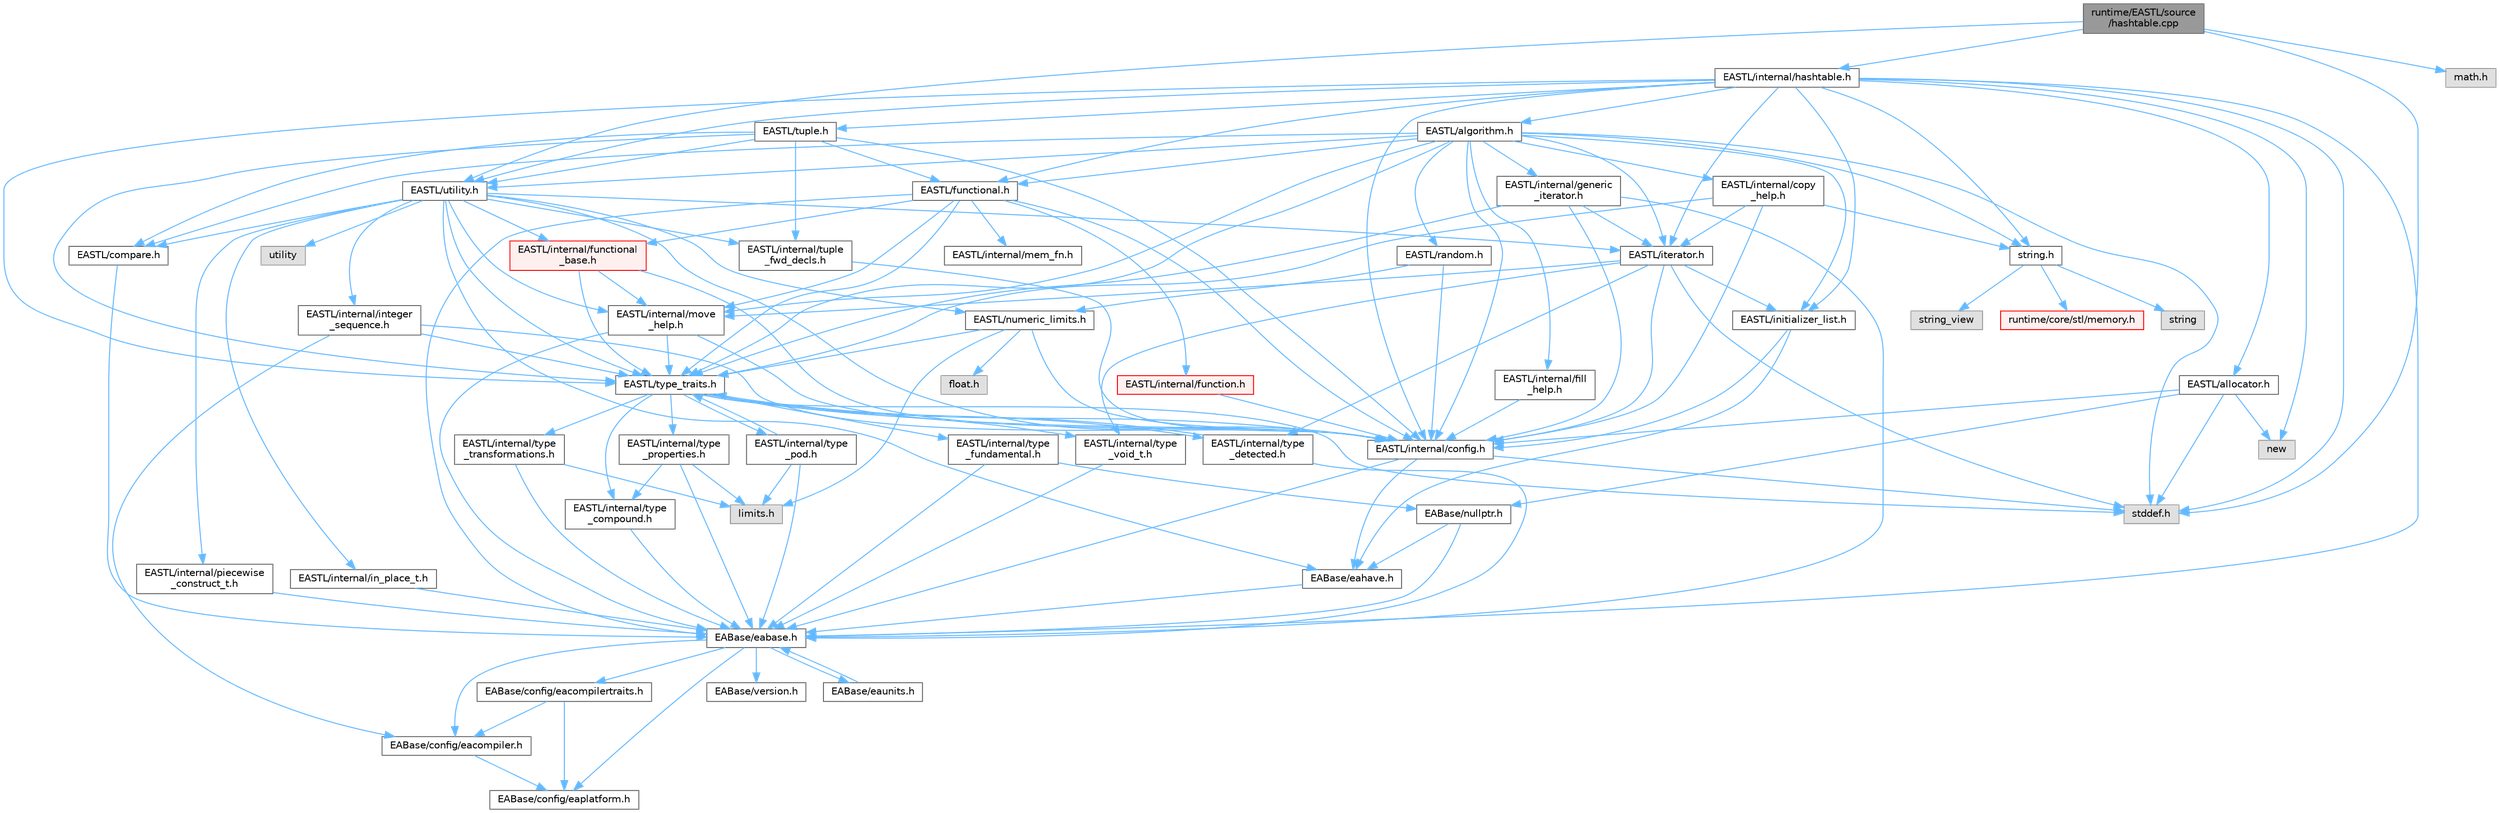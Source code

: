 digraph "runtime/EASTL/source/hashtable.cpp"
{
 // LATEX_PDF_SIZE
  bgcolor="transparent";
  edge [fontname=Helvetica,fontsize=10,labelfontname=Helvetica,labelfontsize=10];
  node [fontname=Helvetica,fontsize=10,shape=box,height=0.2,width=0.4];
  Node1 [id="Node000001",label="runtime/EASTL/source\l/hashtable.cpp",height=0.2,width=0.4,color="gray40", fillcolor="grey60", style="filled", fontcolor="black",tooltip=" "];
  Node1 -> Node2 [id="edge140_Node000001_Node000002",color="steelblue1",style="solid",tooltip=" "];
  Node2 [id="Node000002",label="EASTL/internal/hashtable.h",height=0.2,width=0.4,color="grey40", fillcolor="white", style="filled",URL="$hashtable_8h.html",tooltip=" "];
  Node2 -> Node3 [id="edge141_Node000002_Node000003",color="steelblue1",style="solid",tooltip=" "];
  Node3 [id="Node000003",label="EABase/eabase.h",height=0.2,width=0.4,color="grey40", fillcolor="white", style="filled",URL="$eabase_8h.html",tooltip=" "];
  Node3 -> Node4 [id="edge142_Node000003_Node000004",color="steelblue1",style="solid",tooltip=" "];
  Node4 [id="Node000004",label="EABase/config/eacompiler.h",height=0.2,width=0.4,color="grey40", fillcolor="white", style="filled",URL="$eacompiler_8h.html",tooltip=" "];
  Node4 -> Node5 [id="edge143_Node000004_Node000005",color="steelblue1",style="solid",tooltip=" "];
  Node5 [id="Node000005",label="EABase/config/eaplatform.h",height=0.2,width=0.4,color="grey40", fillcolor="white", style="filled",URL="$eaplatform_8h.html",tooltip=" "];
  Node3 -> Node6 [id="edge144_Node000003_Node000006",color="steelblue1",style="solid",tooltip=" "];
  Node6 [id="Node000006",label="EABase/config/eacompilertraits.h",height=0.2,width=0.4,color="grey40", fillcolor="white", style="filled",URL="$eacompilertraits_8h.html",tooltip=" "];
  Node6 -> Node5 [id="edge145_Node000006_Node000005",color="steelblue1",style="solid",tooltip=" "];
  Node6 -> Node4 [id="edge146_Node000006_Node000004",color="steelblue1",style="solid",tooltip=" "];
  Node3 -> Node5 [id="edge147_Node000003_Node000005",color="steelblue1",style="solid",tooltip=" "];
  Node3 -> Node7 [id="edge148_Node000003_Node000007",color="steelblue1",style="solid",tooltip=" "];
  Node7 [id="Node000007",label="EABase/version.h",height=0.2,width=0.4,color="grey40", fillcolor="white", style="filled",URL="$_e_a_s_t_l_2packages_2_e_a_base_2include_2_common_2_e_a_base_2version_8h.html",tooltip=" "];
  Node3 -> Node8 [id="edge149_Node000003_Node000008",color="steelblue1",style="solid",tooltip=" "];
  Node8 [id="Node000008",label="EABase/eaunits.h",height=0.2,width=0.4,color="grey40", fillcolor="white", style="filled",URL="$eaunits_8h.html",tooltip=" "];
  Node8 -> Node3 [id="edge150_Node000008_Node000003",color="steelblue1",style="solid",tooltip=" "];
  Node2 -> Node9 [id="edge151_Node000002_Node000009",color="steelblue1",style="solid",tooltip=" "];
  Node9 [id="Node000009",label="EASTL/internal/config.h",height=0.2,width=0.4,color="grey40", fillcolor="white", style="filled",URL="$config_8h.html",tooltip=" "];
  Node9 -> Node3 [id="edge152_Node000009_Node000003",color="steelblue1",style="solid",tooltip=" "];
  Node9 -> Node10 [id="edge153_Node000009_Node000010",color="steelblue1",style="solid",tooltip=" "];
  Node10 [id="Node000010",label="EABase/eahave.h",height=0.2,width=0.4,color="grey40", fillcolor="white", style="filled",URL="$eahave_8h.html",tooltip=" "];
  Node10 -> Node3 [id="edge154_Node000010_Node000003",color="steelblue1",style="solid",tooltip=" "];
  Node9 -> Node11 [id="edge155_Node000009_Node000011",color="steelblue1",style="solid",tooltip=" "];
  Node11 [id="Node000011",label="stddef.h",height=0.2,width=0.4,color="grey60", fillcolor="#E0E0E0", style="filled",tooltip=" "];
  Node2 -> Node12 [id="edge156_Node000002_Node000012",color="steelblue1",style="solid",tooltip=" "];
  Node12 [id="Node000012",label="EASTL/type_traits.h",height=0.2,width=0.4,color="grey40", fillcolor="white", style="filled",URL="$_e_a_s_t_l_2include_2_e_a_s_t_l_2type__traits_8h.html",tooltip=" "];
  Node12 -> Node9 [id="edge157_Node000012_Node000009",color="steelblue1",style="solid",tooltip=" "];
  Node12 -> Node11 [id="edge158_Node000012_Node000011",color="steelblue1",style="solid",tooltip=" "];
  Node12 -> Node13 [id="edge159_Node000012_Node000013",color="steelblue1",style="solid",tooltip=" "];
  Node13 [id="Node000013",label="EASTL/internal/type\l_fundamental.h",height=0.2,width=0.4,color="grey40", fillcolor="white", style="filled",URL="$type__fundamental_8h.html",tooltip=" "];
  Node13 -> Node3 [id="edge160_Node000013_Node000003",color="steelblue1",style="solid",tooltip=" "];
  Node13 -> Node14 [id="edge161_Node000013_Node000014",color="steelblue1",style="solid",tooltip=" "];
  Node14 [id="Node000014",label="EABase/nullptr.h",height=0.2,width=0.4,color="grey40", fillcolor="white", style="filled",URL="$nullptr_8h.html",tooltip=" "];
  Node14 -> Node3 [id="edge162_Node000014_Node000003",color="steelblue1",style="solid",tooltip=" "];
  Node14 -> Node10 [id="edge163_Node000014_Node000010",color="steelblue1",style="solid",tooltip=" "];
  Node12 -> Node15 [id="edge164_Node000012_Node000015",color="steelblue1",style="solid",tooltip=" "];
  Node15 [id="Node000015",label="EASTL/internal/type\l_transformations.h",height=0.2,width=0.4,color="grey40", fillcolor="white", style="filled",URL="$type__transformations_8h.html",tooltip=" "];
  Node15 -> Node3 [id="edge165_Node000015_Node000003",color="steelblue1",style="solid",tooltip=" "];
  Node15 -> Node16 [id="edge166_Node000015_Node000016",color="steelblue1",style="solid",tooltip=" "];
  Node16 [id="Node000016",label="limits.h",height=0.2,width=0.4,color="grey60", fillcolor="#E0E0E0", style="filled",tooltip=" "];
  Node12 -> Node17 [id="edge167_Node000012_Node000017",color="steelblue1",style="solid",tooltip=" "];
  Node17 [id="Node000017",label="EASTL/internal/type\l_void_t.h",height=0.2,width=0.4,color="grey40", fillcolor="white", style="filled",URL="$type__void__t_8h.html",tooltip=" "];
  Node17 -> Node3 [id="edge168_Node000017_Node000003",color="steelblue1",style="solid",tooltip=" "];
  Node12 -> Node18 [id="edge169_Node000012_Node000018",color="steelblue1",style="solid",tooltip=" "];
  Node18 [id="Node000018",label="EASTL/internal/type\l_properties.h",height=0.2,width=0.4,color="grey40", fillcolor="white", style="filled",URL="$type__properties_8h.html",tooltip=" "];
  Node18 -> Node3 [id="edge170_Node000018_Node000003",color="steelblue1",style="solid",tooltip=" "];
  Node18 -> Node16 [id="edge171_Node000018_Node000016",color="steelblue1",style="solid",tooltip=" "];
  Node18 -> Node19 [id="edge172_Node000018_Node000019",color="steelblue1",style="solid",tooltip=" "];
  Node19 [id="Node000019",label="EASTL/internal/type\l_compound.h",height=0.2,width=0.4,color="grey40", fillcolor="white", style="filled",URL="$type__compound_8h.html",tooltip=" "];
  Node19 -> Node3 [id="edge173_Node000019_Node000003",color="steelblue1",style="solid",tooltip=" "];
  Node12 -> Node19 [id="edge174_Node000012_Node000019",color="steelblue1",style="solid",tooltip=" "];
  Node12 -> Node20 [id="edge175_Node000012_Node000020",color="steelblue1",style="solid",tooltip=" "];
  Node20 [id="Node000020",label="EASTL/internal/type\l_pod.h",height=0.2,width=0.4,color="grey40", fillcolor="white", style="filled",URL="$type__pod_8h.html",tooltip=" "];
  Node20 -> Node3 [id="edge176_Node000020_Node000003",color="steelblue1",style="solid",tooltip=" "];
  Node20 -> Node16 [id="edge177_Node000020_Node000016",color="steelblue1",style="solid",tooltip=" "];
  Node20 -> Node12 [id="edge178_Node000020_Node000012",color="steelblue1",style="solid",tooltip=" "];
  Node12 -> Node21 [id="edge179_Node000012_Node000021",color="steelblue1",style="solid",tooltip=" "];
  Node21 [id="Node000021",label="EASTL/internal/type\l_detected.h",height=0.2,width=0.4,color="grey40", fillcolor="white", style="filled",URL="$type__detected_8h.html",tooltip=" "];
  Node21 -> Node3 [id="edge180_Node000021_Node000003",color="steelblue1",style="solid",tooltip=" "];
  Node21 -> Node12 [id="edge181_Node000021_Node000012",color="steelblue1",style="solid",tooltip=" "];
  Node2 -> Node22 [id="edge182_Node000002_Node000022",color="steelblue1",style="solid",tooltip=" "];
  Node22 [id="Node000022",label="EASTL/allocator.h",height=0.2,width=0.4,color="grey40", fillcolor="white", style="filled",URL="$allocator_8h.html",tooltip=" "];
  Node22 -> Node9 [id="edge183_Node000022_Node000009",color="steelblue1",style="solid",tooltip=" "];
  Node22 -> Node14 [id="edge184_Node000022_Node000014",color="steelblue1",style="solid",tooltip=" "];
  Node22 -> Node11 [id="edge185_Node000022_Node000011",color="steelblue1",style="solid",tooltip=" "];
  Node22 -> Node23 [id="edge186_Node000022_Node000023",color="steelblue1",style="solid",tooltip=" "];
  Node23 [id="Node000023",label="new",height=0.2,width=0.4,color="grey60", fillcolor="#E0E0E0", style="filled",tooltip=" "];
  Node2 -> Node24 [id="edge187_Node000002_Node000024",color="steelblue1",style="solid",tooltip=" "];
  Node24 [id="Node000024",label="EASTL/iterator.h",height=0.2,width=0.4,color="grey40", fillcolor="white", style="filled",URL="$_e_a_s_t_l_2include_2_e_a_s_t_l_2iterator_8h.html",tooltip=" "];
  Node24 -> Node9 [id="edge188_Node000024_Node000009",color="steelblue1",style="solid",tooltip=" "];
  Node24 -> Node25 [id="edge189_Node000024_Node000025",color="steelblue1",style="solid",tooltip=" "];
  Node25 [id="Node000025",label="EASTL/internal/move\l_help.h",height=0.2,width=0.4,color="grey40", fillcolor="white", style="filled",URL="$move__help_8h.html",tooltip=" "];
  Node25 -> Node3 [id="edge190_Node000025_Node000003",color="steelblue1",style="solid",tooltip=" "];
  Node25 -> Node9 [id="edge191_Node000025_Node000009",color="steelblue1",style="solid",tooltip=" "];
  Node25 -> Node12 [id="edge192_Node000025_Node000012",color="steelblue1",style="solid",tooltip=" "];
  Node24 -> Node21 [id="edge193_Node000024_Node000021",color="steelblue1",style="solid",tooltip=" "];
  Node24 -> Node17 [id="edge194_Node000024_Node000017",color="steelblue1",style="solid",tooltip=" "];
  Node24 -> Node26 [id="edge195_Node000024_Node000026",color="steelblue1",style="solid",tooltip=" "];
  Node26 [id="Node000026",label="EASTL/initializer_list.h",height=0.2,width=0.4,color="grey40", fillcolor="white", style="filled",URL="$initializer__list_8h.html",tooltip=" "];
  Node26 -> Node9 [id="edge196_Node000026_Node000009",color="steelblue1",style="solid",tooltip=" "];
  Node26 -> Node10 [id="edge197_Node000026_Node000010",color="steelblue1",style="solid",tooltip=" "];
  Node24 -> Node11 [id="edge198_Node000024_Node000011",color="steelblue1",style="solid",tooltip=" "];
  Node2 -> Node27 [id="edge199_Node000002_Node000027",color="steelblue1",style="solid",tooltip=" "];
  Node27 [id="Node000027",label="EASTL/functional.h",height=0.2,width=0.4,color="grey40", fillcolor="white", style="filled",URL="$_e_a_s_t_l_2include_2_e_a_s_t_l_2functional_8h.html",tooltip=" "];
  Node27 -> Node3 [id="edge200_Node000027_Node000003",color="steelblue1",style="solid",tooltip=" "];
  Node27 -> Node9 [id="edge201_Node000027_Node000009",color="steelblue1",style="solid",tooltip=" "];
  Node27 -> Node25 [id="edge202_Node000027_Node000025",color="steelblue1",style="solid",tooltip=" "];
  Node27 -> Node12 [id="edge203_Node000027_Node000012",color="steelblue1",style="solid",tooltip=" "];
  Node27 -> Node28 [id="edge204_Node000027_Node000028",color="steelblue1",style="solid",tooltip=" "];
  Node28 [id="Node000028",label="EASTL/internal/functional\l_base.h",height=0.2,width=0.4,color="red", fillcolor="#FFF0F0", style="filled",URL="$functional__base_8h.html",tooltip=" "];
  Node28 -> Node9 [id="edge205_Node000028_Node000009",color="steelblue1",style="solid",tooltip=" "];
  Node28 -> Node25 [id="edge206_Node000028_Node000025",color="steelblue1",style="solid",tooltip=" "];
  Node28 -> Node12 [id="edge207_Node000028_Node000012",color="steelblue1",style="solid",tooltip=" "];
  Node27 -> Node30 [id="edge208_Node000027_Node000030",color="steelblue1",style="solid",tooltip=" "];
  Node30 [id="Node000030",label="EASTL/internal/mem_fn.h",height=0.2,width=0.4,color="grey40", fillcolor="white", style="filled",URL="$mem__fn_8h.html",tooltip=" "];
  Node27 -> Node31 [id="edge209_Node000027_Node000031",color="steelblue1",style="solid",tooltip=" "];
  Node31 [id="Node000031",label="EASTL/internal/function.h",height=0.2,width=0.4,color="red", fillcolor="#FFF0F0", style="filled",URL="$_e_a_s_t_l_2include_2_e_a_s_t_l_2internal_2function_8h.html",tooltip=" "];
  Node31 -> Node9 [id="edge210_Node000031_Node000009",color="steelblue1",style="solid",tooltip=" "];
  Node2 -> Node34 [id="edge211_Node000002_Node000034",color="steelblue1",style="solid",tooltip=" "];
  Node34 [id="Node000034",label="EASTL/utility.h",height=0.2,width=0.4,color="grey40", fillcolor="white", style="filled",URL="$_e_a_s_t_l_2include_2_e_a_s_t_l_2utility_8h.html",tooltip=" "];
  Node34 -> Node9 [id="edge212_Node000034_Node000009",color="steelblue1",style="solid",tooltip=" "];
  Node34 -> Node12 [id="edge213_Node000034_Node000012",color="steelblue1",style="solid",tooltip=" "];
  Node34 -> Node24 [id="edge214_Node000034_Node000024",color="steelblue1",style="solid",tooltip=" "];
  Node34 -> Node35 [id="edge215_Node000034_Node000035",color="steelblue1",style="solid",tooltip=" "];
  Node35 [id="Node000035",label="EASTL/numeric_limits.h",height=0.2,width=0.4,color="grey40", fillcolor="white", style="filled",URL="$numeric__limits_8h.html",tooltip=" "];
  Node35 -> Node9 [id="edge216_Node000035_Node000009",color="steelblue1",style="solid",tooltip=" "];
  Node35 -> Node12 [id="edge217_Node000035_Node000012",color="steelblue1",style="solid",tooltip=" "];
  Node35 -> Node16 [id="edge218_Node000035_Node000016",color="steelblue1",style="solid",tooltip=" "];
  Node35 -> Node36 [id="edge219_Node000035_Node000036",color="steelblue1",style="solid",tooltip=" "];
  Node36 [id="Node000036",label="float.h",height=0.2,width=0.4,color="grey60", fillcolor="#E0E0E0", style="filled",tooltip=" "];
  Node34 -> Node37 [id="edge220_Node000034_Node000037",color="steelblue1",style="solid",tooltip=" "];
  Node37 [id="Node000037",label="EASTL/compare.h",height=0.2,width=0.4,color="grey40", fillcolor="white", style="filled",URL="$compare_8h.html",tooltip=" "];
  Node37 -> Node3 [id="edge221_Node000037_Node000003",color="steelblue1",style="solid",tooltip=" "];
  Node34 -> Node28 [id="edge222_Node000034_Node000028",color="steelblue1",style="solid",tooltip=" "];
  Node34 -> Node25 [id="edge223_Node000034_Node000025",color="steelblue1",style="solid",tooltip=" "];
  Node34 -> Node10 [id="edge224_Node000034_Node000010",color="steelblue1",style="solid",tooltip=" "];
  Node34 -> Node38 [id="edge225_Node000034_Node000038",color="steelblue1",style="solid",tooltip=" "];
  Node38 [id="Node000038",label="EASTL/internal/integer\l_sequence.h",height=0.2,width=0.4,color="grey40", fillcolor="white", style="filled",URL="$integer__sequence_8h.html",tooltip=" "];
  Node38 -> Node4 [id="edge226_Node000038_Node000004",color="steelblue1",style="solid",tooltip=" "];
  Node38 -> Node9 [id="edge227_Node000038_Node000009",color="steelblue1",style="solid",tooltip=" "];
  Node38 -> Node12 [id="edge228_Node000038_Node000012",color="steelblue1",style="solid",tooltip=" "];
  Node34 -> Node39 [id="edge229_Node000034_Node000039",color="steelblue1",style="solid",tooltip=" "];
  Node39 [id="Node000039",label="EASTL/internal/tuple\l_fwd_decls.h",height=0.2,width=0.4,color="grey40", fillcolor="white", style="filled",URL="$tuple__fwd__decls_8h.html",tooltip=" "];
  Node39 -> Node9 [id="edge230_Node000039_Node000009",color="steelblue1",style="solid",tooltip=" "];
  Node34 -> Node40 [id="edge231_Node000034_Node000040",color="steelblue1",style="solid",tooltip=" "];
  Node40 [id="Node000040",label="EASTL/internal/in_place_t.h",height=0.2,width=0.4,color="grey40", fillcolor="white", style="filled",URL="$in__place__t_8h.html",tooltip=" "];
  Node40 -> Node3 [id="edge232_Node000040_Node000003",color="steelblue1",style="solid",tooltip=" "];
  Node34 -> Node41 [id="edge233_Node000034_Node000041",color="steelblue1",style="solid",tooltip=" "];
  Node41 [id="Node000041",label="EASTL/internal/piecewise\l_construct_t.h",height=0.2,width=0.4,color="grey40", fillcolor="white", style="filled",URL="$piecewise__construct__t_8h.html",tooltip=" "];
  Node41 -> Node3 [id="edge234_Node000041_Node000003",color="steelblue1",style="solid",tooltip=" "];
  Node34 -> Node42 [id="edge235_Node000034_Node000042",color="steelblue1",style="solid",tooltip=" "];
  Node42 [id="Node000042",label="utility",height=0.2,width=0.4,color="grey60", fillcolor="#E0E0E0", style="filled",tooltip=" "];
  Node2 -> Node43 [id="edge236_Node000002_Node000043",color="steelblue1",style="solid",tooltip=" "];
  Node43 [id="Node000043",label="EASTL/algorithm.h",height=0.2,width=0.4,color="grey40", fillcolor="white", style="filled",URL="$_e_a_s_t_l_2include_2_e_a_s_t_l_2algorithm_8h.html",tooltip=" "];
  Node43 -> Node9 [id="edge237_Node000043_Node000009",color="steelblue1",style="solid",tooltip=" "];
  Node43 -> Node12 [id="edge238_Node000043_Node000012",color="steelblue1",style="solid",tooltip=" "];
  Node43 -> Node25 [id="edge239_Node000043_Node000025",color="steelblue1",style="solid",tooltip=" "];
  Node43 -> Node44 [id="edge240_Node000043_Node000044",color="steelblue1",style="solid",tooltip=" "];
  Node44 [id="Node000044",label="EASTL/internal/copy\l_help.h",height=0.2,width=0.4,color="grey40", fillcolor="white", style="filled",URL="$copy__help_8h.html",tooltip=" "];
  Node44 -> Node9 [id="edge241_Node000044_Node000009",color="steelblue1",style="solid",tooltip=" "];
  Node44 -> Node12 [id="edge242_Node000044_Node000012",color="steelblue1",style="solid",tooltip=" "];
  Node44 -> Node24 [id="edge243_Node000044_Node000024",color="steelblue1",style="solid",tooltip=" "];
  Node44 -> Node45 [id="edge244_Node000044_Node000045",color="steelblue1",style="solid",tooltip=" "];
  Node45 [id="Node000045",label="string.h",height=0.2,width=0.4,color="grey40", fillcolor="white", style="filled",URL="$string_8h.html",tooltip=" "];
  Node45 -> Node46 [id="edge245_Node000045_Node000046",color="steelblue1",style="solid",tooltip=" "];
  Node46 [id="Node000046",label="string",height=0.2,width=0.4,color="grey60", fillcolor="#E0E0E0", style="filled",tooltip=" "];
  Node45 -> Node47 [id="edge246_Node000045_Node000047",color="steelblue1",style="solid",tooltip=" "];
  Node47 [id="Node000047",label="string_view",height=0.2,width=0.4,color="grey60", fillcolor="#E0E0E0", style="filled",tooltip=" "];
  Node45 -> Node48 [id="edge247_Node000045_Node000048",color="steelblue1",style="solid",tooltip=" "];
  Node48 [id="Node000048",label="runtime/core/stl/memory.h",height=0.2,width=0.4,color="red", fillcolor="#FFF0F0", style="filled",URL="$core_2stl_2memory_8h.html",tooltip=" "];
  Node43 -> Node150 [id="edge248_Node000043_Node000150",color="steelblue1",style="solid",tooltip=" "];
  Node150 [id="Node000150",label="EASTL/internal/fill\l_help.h",height=0.2,width=0.4,color="grey40", fillcolor="white", style="filled",URL="$fill__help_8h.html",tooltip=" "];
  Node150 -> Node9 [id="edge249_Node000150_Node000009",color="steelblue1",style="solid",tooltip=" "];
  Node43 -> Node26 [id="edge250_Node000043_Node000026",color="steelblue1",style="solid",tooltip=" "];
  Node43 -> Node24 [id="edge251_Node000043_Node000024",color="steelblue1",style="solid",tooltip=" "];
  Node43 -> Node27 [id="edge252_Node000043_Node000027",color="steelblue1",style="solid",tooltip=" "];
  Node43 -> Node34 [id="edge253_Node000043_Node000034",color="steelblue1",style="solid",tooltip=" "];
  Node43 -> Node56 [id="edge254_Node000043_Node000056",color="steelblue1",style="solid",tooltip=" "];
  Node56 [id="Node000056",label="EASTL/internal/generic\l_iterator.h",height=0.2,width=0.4,color="grey40", fillcolor="white", style="filled",URL="$generic__iterator_8h.html",tooltip=" "];
  Node56 -> Node3 [id="edge255_Node000056_Node000003",color="steelblue1",style="solid",tooltip=" "];
  Node56 -> Node9 [id="edge256_Node000056_Node000009",color="steelblue1",style="solid",tooltip=" "];
  Node56 -> Node24 [id="edge257_Node000056_Node000024",color="steelblue1",style="solid",tooltip=" "];
  Node56 -> Node12 [id="edge258_Node000056_Node000012",color="steelblue1",style="solid",tooltip=" "];
  Node43 -> Node151 [id="edge259_Node000043_Node000151",color="steelblue1",style="solid",tooltip=" "];
  Node151 [id="Node000151",label="EASTL/random.h",height=0.2,width=0.4,color="grey40", fillcolor="white", style="filled",URL="$random_8h.html",tooltip=" "];
  Node151 -> Node9 [id="edge260_Node000151_Node000009",color="steelblue1",style="solid",tooltip=" "];
  Node151 -> Node35 [id="edge261_Node000151_Node000035",color="steelblue1",style="solid",tooltip=" "];
  Node43 -> Node37 [id="edge262_Node000043_Node000037",color="steelblue1",style="solid",tooltip=" "];
  Node43 -> Node11 [id="edge263_Node000043_Node000011",color="steelblue1",style="solid",tooltip=" "];
  Node43 -> Node45 [id="edge264_Node000043_Node000045",color="steelblue1",style="solid",tooltip=" "];
  Node2 -> Node26 [id="edge265_Node000002_Node000026",color="steelblue1",style="solid",tooltip=" "];
  Node2 -> Node152 [id="edge266_Node000002_Node000152",color="steelblue1",style="solid",tooltip=" "];
  Node152 [id="Node000152",label="EASTL/tuple.h",height=0.2,width=0.4,color="grey40", fillcolor="white", style="filled",URL="$tuple_8h.html",tooltip=" "];
  Node152 -> Node9 [id="edge267_Node000152_Node000009",color="steelblue1",style="solid",tooltip=" "];
  Node152 -> Node37 [id="edge268_Node000152_Node000037",color="steelblue1",style="solid",tooltip=" "];
  Node152 -> Node27 [id="edge269_Node000152_Node000027",color="steelblue1",style="solid",tooltip=" "];
  Node152 -> Node12 [id="edge270_Node000152_Node000012",color="steelblue1",style="solid",tooltip=" "];
  Node152 -> Node34 [id="edge271_Node000152_Node000034",color="steelblue1",style="solid",tooltip=" "];
  Node152 -> Node39 [id="edge272_Node000152_Node000039",color="steelblue1",style="solid",tooltip=" "];
  Node2 -> Node45 [id="edge273_Node000002_Node000045",color="steelblue1",style="solid",tooltip=" "];
  Node2 -> Node23 [id="edge274_Node000002_Node000023",color="steelblue1",style="solid",tooltip=" "];
  Node2 -> Node11 [id="edge275_Node000002_Node000011",color="steelblue1",style="solid",tooltip=" "];
  Node1 -> Node34 [id="edge276_Node000001_Node000034",color="steelblue1",style="solid",tooltip=" "];
  Node1 -> Node153 [id="edge277_Node000001_Node000153",color="steelblue1",style="solid",tooltip=" "];
  Node153 [id="Node000153",label="math.h",height=0.2,width=0.4,color="grey60", fillcolor="#E0E0E0", style="filled",tooltip=" "];
  Node1 -> Node11 [id="edge278_Node000001_Node000011",color="steelblue1",style="solid",tooltip=" "];
}
